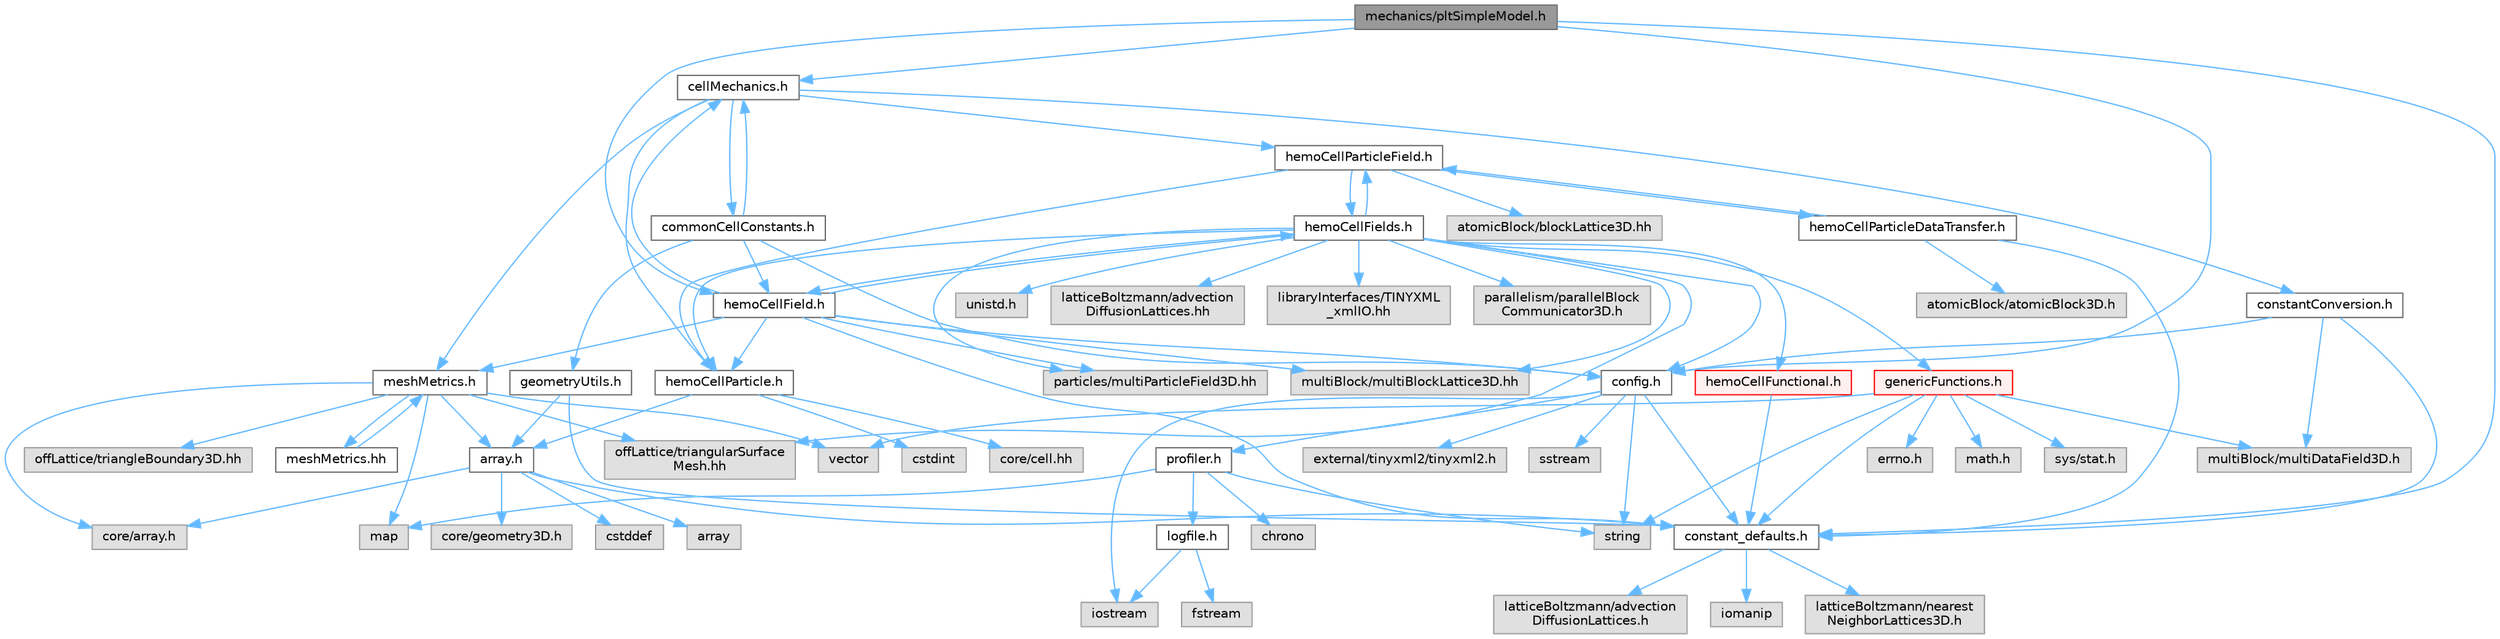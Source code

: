 digraph "mechanics/pltSimpleModel.h"
{
 // LATEX_PDF_SIZE
  bgcolor="transparent";
  edge [fontname=Helvetica,fontsize=10,labelfontname=Helvetica,labelfontsize=10];
  node [fontname=Helvetica,fontsize=10,shape=box,height=0.2,width=0.4];
  Node1 [id="Node000001",label="mechanics/pltSimpleModel.h",height=0.2,width=0.4,color="gray40", fillcolor="grey60", style="filled", fontcolor="black",tooltip=" "];
  Node1 -> Node2 [id="edge1_Node000001_Node000002",color="steelblue1",style="solid",tooltip=" "];
  Node2 [id="Node000002",label="config.h",height=0.2,width=0.4,color="grey40", fillcolor="white", style="filled",URL="$config_8h.html",tooltip=" "];
  Node2 -> Node3 [id="edge2_Node000002_Node000003",color="steelblue1",style="solid",tooltip=" "];
  Node3 [id="Node000003",label="profiler.h",height=0.2,width=0.4,color="grey40", fillcolor="white", style="filled",URL="$profiler_8h.html",tooltip=" "];
  Node3 -> Node4 [id="edge3_Node000003_Node000004",color="steelblue1",style="solid",tooltip=" "];
  Node4 [id="Node000004",label="chrono",height=0.2,width=0.4,color="grey60", fillcolor="#E0E0E0", style="filled",tooltip=" "];
  Node3 -> Node5 [id="edge4_Node000003_Node000005",color="steelblue1",style="solid",tooltip=" "];
  Node5 [id="Node000005",label="string",height=0.2,width=0.4,color="grey60", fillcolor="#E0E0E0", style="filled",tooltip=" "];
  Node3 -> Node6 [id="edge5_Node000003_Node000006",color="steelblue1",style="solid",tooltip=" "];
  Node6 [id="Node000006",label="map",height=0.2,width=0.4,color="grey60", fillcolor="#E0E0E0", style="filled",tooltip=" "];
  Node3 -> Node7 [id="edge6_Node000003_Node000007",color="steelblue1",style="solid",tooltip=" "];
  Node7 [id="Node000007",label="logfile.h",height=0.2,width=0.4,color="grey40", fillcolor="white", style="filled",URL="$logfile_8h.html",tooltip=" "];
  Node7 -> Node8 [id="edge7_Node000007_Node000008",color="steelblue1",style="solid",tooltip=" "];
  Node8 [id="Node000008",label="fstream",height=0.2,width=0.4,color="grey60", fillcolor="#E0E0E0", style="filled",tooltip=" "];
  Node7 -> Node9 [id="edge8_Node000007_Node000009",color="steelblue1",style="solid",tooltip=" "];
  Node9 [id="Node000009",label="iostream",height=0.2,width=0.4,color="grey60", fillcolor="#E0E0E0", style="filled",tooltip=" "];
  Node2 -> Node10 [id="edge9_Node000002_Node000010",color="steelblue1",style="solid",tooltip=" "];
  Node10 [id="Node000010",label="external/tinyxml2/tinyxml2.h",height=0.2,width=0.4,color="grey60", fillcolor="#E0E0E0", style="filled",tooltip=" "];
  Node2 -> Node11 [id="edge10_Node000002_Node000011",color="steelblue1",style="solid",tooltip=" "];
  Node11 [id="Node000011",label="constant_defaults.h",height=0.2,width=0.4,color="grey40", fillcolor="white", style="filled",URL="$constant__defaults_8h.html",tooltip=" "];
  Node11 -> Node12 [id="edge11_Node000011_Node000012",color="steelblue1",style="solid",tooltip=" "];
  Node12 [id="Node000012",label="iomanip",height=0.2,width=0.4,color="grey60", fillcolor="#E0E0E0", style="filled",tooltip=" "];
  Node11 -> Node13 [id="edge12_Node000011_Node000013",color="steelblue1",style="solid",tooltip=" "];
  Node13 [id="Node000013",label="latticeBoltzmann/nearest\lNeighborLattices3D.h",height=0.2,width=0.4,color="grey60", fillcolor="#E0E0E0", style="filled",tooltip=" "];
  Node11 -> Node14 [id="edge13_Node000011_Node000014",color="steelblue1",style="solid",tooltip=" "];
  Node14 [id="Node000014",label="latticeBoltzmann/advection\lDiffusionLattices.h",height=0.2,width=0.4,color="grey60", fillcolor="#E0E0E0", style="filled",tooltip=" "];
  Node2 -> Node5 [id="edge14_Node000002_Node000005",color="steelblue1",style="solid",tooltip=" "];
  Node2 -> Node9 [id="edge15_Node000002_Node000009",color="steelblue1",style="solid",tooltip=" "];
  Node2 -> Node15 [id="edge16_Node000002_Node000015",color="steelblue1",style="solid",tooltip=" "];
  Node15 [id="Node000015",label="sstream",height=0.2,width=0.4,color="grey60", fillcolor="#E0E0E0", style="filled",tooltip=" "];
  Node1 -> Node16 [id="edge17_Node000001_Node000016",color="steelblue1",style="solid",tooltip=" "];
  Node16 [id="Node000016",label="cellMechanics.h",height=0.2,width=0.4,color="grey40", fillcolor="white", style="filled",URL="$cellMechanics_8h.html",tooltip=" "];
  Node16 -> Node17 [id="edge18_Node000016_Node000017",color="steelblue1",style="solid",tooltip=" "];
  Node17 [id="Node000017",label="hemoCellParticleField.h",height=0.2,width=0.4,color="grey40", fillcolor="white", style="filled",URL="$hemoCellParticleField_8h.html",tooltip=" "];
  Node17 -> Node18 [id="edge19_Node000017_Node000018",color="steelblue1",style="solid",tooltip=" "];
  Node18 [id="Node000018",label="hemoCellFields.h",height=0.2,width=0.4,color="grey40", fillcolor="white", style="filled",URL="$hemoCellFields_8h.html",tooltip=" "];
  Node18 -> Node17 [id="edge20_Node000018_Node000017",color="steelblue1",style="solid",tooltip=" "];
  Node18 -> Node19 [id="edge21_Node000018_Node000019",color="steelblue1",style="solid",tooltip=" "];
  Node19 [id="Node000019",label="genericFunctions.h",height=0.2,width=0.4,color="red", fillcolor="#FFF0F0", style="filled",URL="$genericFunctions_8h.html",tooltip=" "];
  Node19 -> Node20 [id="edge22_Node000019_Node000020",color="steelblue1",style="solid",tooltip=" "];
  Node20 [id="Node000020",label="sys/stat.h",height=0.2,width=0.4,color="grey60", fillcolor="#E0E0E0", style="filled",tooltip=" "];
  Node19 -> Node21 [id="edge23_Node000019_Node000021",color="steelblue1",style="solid",tooltip=" "];
  Node21 [id="Node000021",label="vector",height=0.2,width=0.4,color="grey60", fillcolor="#E0E0E0", style="filled",tooltip=" "];
  Node19 -> Node5 [id="edge24_Node000019_Node000005",color="steelblue1",style="solid",tooltip=" "];
  Node19 -> Node22 [id="edge25_Node000019_Node000022",color="steelblue1",style="solid",tooltip=" "];
  Node22 [id="Node000022",label="errno.h",height=0.2,width=0.4,color="grey60", fillcolor="#E0E0E0", style="filled",tooltip=" "];
  Node19 -> Node23 [id="edge26_Node000019_Node000023",color="steelblue1",style="solid",tooltip=" "];
  Node23 [id="Node000023",label="math.h",height=0.2,width=0.4,color="grey60", fillcolor="#E0E0E0", style="filled",tooltip=" "];
  Node19 -> Node25 [id="edge27_Node000019_Node000025",color="steelblue1",style="solid",tooltip=" "];
  Node25 [id="Node000025",label="multiBlock/multiDataField3D.h",height=0.2,width=0.4,color="grey60", fillcolor="#E0E0E0", style="filled",tooltip=" "];
  Node19 -> Node11 [id="edge28_Node000019_Node000011",color="steelblue1",style="solid",tooltip=" "];
  Node18 -> Node26 [id="edge29_Node000018_Node000026",color="steelblue1",style="solid",tooltip=" "];
  Node26 [id="Node000026",label="hemoCellFunctional.h",height=0.2,width=0.4,color="red", fillcolor="#FFF0F0", style="filled",URL="$hemoCellFunctional_8h.html",tooltip=" "];
  Node26 -> Node11 [id="edge30_Node000026_Node000011",color="steelblue1",style="solid",tooltip=" "];
  Node18 -> Node31 [id="edge31_Node000018_Node000031",color="steelblue1",style="solid",tooltip=" "];
  Node31 [id="Node000031",label="hemoCellField.h",height=0.2,width=0.4,color="grey40", fillcolor="white", style="filled",URL="$hemoCellField_8h.html",tooltip=" "];
  Node31 -> Node2 [id="edge32_Node000031_Node000002",color="steelblue1",style="solid",tooltip=" "];
  Node31 -> Node11 [id="edge33_Node000031_Node000011",color="steelblue1",style="solid",tooltip=" "];
  Node31 -> Node16 [id="edge34_Node000031_Node000016",color="steelblue1",style="solid",tooltip=" "];
  Node31 -> Node32 [id="edge35_Node000031_Node000032",color="steelblue1",style="solid",tooltip=" "];
  Node32 [id="Node000032",label="meshMetrics.h",height=0.2,width=0.4,color="grey40", fillcolor="white", style="filled",URL="$meshMetrics_8h.html",tooltip=" "];
  Node32 -> Node6 [id="edge36_Node000032_Node000006",color="steelblue1",style="solid",tooltip=" "];
  Node32 -> Node21 [id="edge37_Node000032_Node000021",color="steelblue1",style="solid",tooltip=" "];
  Node32 -> Node33 [id="edge38_Node000032_Node000033",color="steelblue1",style="solid",tooltip=" "];
  Node33 [id="Node000033",label="core/array.h",height=0.2,width=0.4,color="grey60", fillcolor="#E0E0E0", style="filled",tooltip=" "];
  Node32 -> Node34 [id="edge39_Node000032_Node000034",color="steelblue1",style="solid",tooltip=" "];
  Node34 [id="Node000034",label="offLattice/triangularSurface\lMesh.hh",height=0.2,width=0.4,color="grey60", fillcolor="#E0E0E0", style="filled",tooltip=" "];
  Node32 -> Node35 [id="edge40_Node000032_Node000035",color="steelblue1",style="solid",tooltip=" "];
  Node35 [id="Node000035",label="offLattice/triangleBoundary3D.hh",height=0.2,width=0.4,color="grey60", fillcolor="#E0E0E0", style="filled",tooltip=" "];
  Node32 -> Node36 [id="edge41_Node000032_Node000036",color="steelblue1",style="solid",tooltip=" "];
  Node36 [id="Node000036",label="array.h",height=0.2,width=0.4,color="grey40", fillcolor="white", style="filled",URL="$array_8h.html",tooltip=" "];
  Node36 -> Node37 [id="edge42_Node000036_Node000037",color="steelblue1",style="solid",tooltip=" "];
  Node37 [id="Node000037",label="cstddef",height=0.2,width=0.4,color="grey60", fillcolor="#E0E0E0", style="filled",tooltip=" "];
  Node36 -> Node38 [id="edge43_Node000036_Node000038",color="steelblue1",style="solid",tooltip=" "];
  Node38 [id="Node000038",label="array",height=0.2,width=0.4,color="grey60", fillcolor="#E0E0E0", style="filled",tooltip=" "];
  Node36 -> Node11 [id="edge44_Node000036_Node000011",color="steelblue1",style="solid",tooltip=" "];
  Node36 -> Node33 [id="edge45_Node000036_Node000033",color="steelblue1",style="solid",tooltip=" "];
  Node36 -> Node39 [id="edge46_Node000036_Node000039",color="steelblue1",style="solid",tooltip=" "];
  Node39 [id="Node000039",label="core/geometry3D.h",height=0.2,width=0.4,color="grey60", fillcolor="#E0E0E0", style="filled",tooltip=" "];
  Node32 -> Node40 [id="edge47_Node000032_Node000040",color="steelblue1",style="solid",tooltip=" "];
  Node40 [id="Node000040",label="meshMetrics.hh",height=0.2,width=0.4,color="grey40", fillcolor="white", style="filled",URL="$meshMetrics_8hh.html",tooltip=" "];
  Node40 -> Node32 [id="edge48_Node000040_Node000032",color="steelblue1",style="solid",tooltip=" "];
  Node31 -> Node18 [id="edge49_Node000031_Node000018",color="steelblue1",style="solid",tooltip=" "];
  Node31 -> Node41 [id="edge50_Node000031_Node000041",color="steelblue1",style="solid",tooltip=" "];
  Node41 [id="Node000041",label="hemoCellParticle.h",height=0.2,width=0.4,color="grey40", fillcolor="white", style="filled",URL="$hemoCellParticle_8h.html",tooltip=" "];
  Node41 -> Node36 [id="edge51_Node000041_Node000036",color="steelblue1",style="solid",tooltip=" "];
  Node41 -> Node42 [id="edge52_Node000041_Node000042",color="steelblue1",style="solid",tooltip=" "];
  Node42 [id="Node000042",label="core/cell.hh",height=0.2,width=0.4,color="grey60", fillcolor="#E0E0E0", style="filled",tooltip=" "];
  Node41 -> Node43 [id="edge53_Node000041_Node000043",color="steelblue1",style="solid",tooltip=" "];
  Node43 [id="Node000043",label="cstdint",height=0.2,width=0.4,color="grey60", fillcolor="#E0E0E0", style="filled",tooltip=" "];
  Node31 -> Node44 [id="edge54_Node000031_Node000044",color="steelblue1",style="solid",tooltip=" "];
  Node44 [id="Node000044",label="multiBlock/multiBlockLattice3D.hh",height=0.2,width=0.4,color="grey60", fillcolor="#E0E0E0", style="filled",tooltip=" "];
  Node31 -> Node45 [id="edge55_Node000031_Node000045",color="steelblue1",style="solid",tooltip=" "];
  Node45 [id="Node000045",label="particles/multiParticleField3D.hh",height=0.2,width=0.4,color="grey60", fillcolor="#E0E0E0", style="filled",tooltip=" "];
  Node18 -> Node41 [id="edge56_Node000018_Node000041",color="steelblue1",style="solid",tooltip=" "];
  Node18 -> Node2 [id="edge57_Node000018_Node000002",color="steelblue1",style="solid",tooltip=" "];
  Node18 -> Node46 [id="edge58_Node000018_Node000046",color="steelblue1",style="solid",tooltip=" "];
  Node46 [id="Node000046",label="unistd.h",height=0.2,width=0.4,color="grey60", fillcolor="#E0E0E0", style="filled",tooltip=" "];
  Node18 -> Node47 [id="edge59_Node000018_Node000047",color="steelblue1",style="solid",tooltip=" "];
  Node47 [id="Node000047",label="latticeBoltzmann/advection\lDiffusionLattices.hh",height=0.2,width=0.4,color="grey60", fillcolor="#E0E0E0", style="filled",tooltip=" "];
  Node18 -> Node44 [id="edge60_Node000018_Node000044",color="steelblue1",style="solid",tooltip=" "];
  Node18 -> Node34 [id="edge61_Node000018_Node000034",color="steelblue1",style="solid",tooltip=" "];
  Node18 -> Node48 [id="edge62_Node000018_Node000048",color="steelblue1",style="solid",tooltip=" "];
  Node48 [id="Node000048",label="libraryInterfaces/TINYXML\l_xmlIO.hh",height=0.2,width=0.4,color="grey60", fillcolor="#E0E0E0", style="filled",tooltip=" "];
  Node18 -> Node45 [id="edge63_Node000018_Node000045",color="steelblue1",style="solid",tooltip=" "];
  Node18 -> Node49 [id="edge64_Node000018_Node000049",color="steelblue1",style="solid",tooltip=" "];
  Node49 [id="Node000049",label="parallelism/parallelBlock\lCommunicator3D.h",height=0.2,width=0.4,color="grey60", fillcolor="#E0E0E0", style="filled",tooltip=" "];
  Node17 -> Node50 [id="edge65_Node000017_Node000050",color="steelblue1",style="solid",tooltip=" "];
  Node50 [id="Node000050",label="hemoCellParticleDataTransfer.h",height=0.2,width=0.4,color="grey40", fillcolor="white", style="filled",URL="$hemoCellParticleDataTransfer_8h.html",tooltip=" "];
  Node50 -> Node51 [id="edge66_Node000050_Node000051",color="steelblue1",style="solid",tooltip=" "];
  Node51 [id="Node000051",label="atomicBlock/atomicBlock3D.h",height=0.2,width=0.4,color="grey60", fillcolor="#E0E0E0", style="filled",tooltip=" "];
  Node50 -> Node17 [id="edge67_Node000050_Node000017",color="steelblue1",style="solid",tooltip=" "];
  Node50 -> Node11 [id="edge68_Node000050_Node000011",color="steelblue1",style="solid",tooltip=" "];
  Node17 -> Node41 [id="edge69_Node000017_Node000041",color="steelblue1",style="solid",tooltip=" "];
  Node17 -> Node52 [id="edge70_Node000017_Node000052",color="steelblue1",style="solid",tooltip=" "];
  Node52 [id="Node000052",label="atomicBlock/blockLattice3D.hh",height=0.2,width=0.4,color="grey60", fillcolor="#E0E0E0", style="filled",tooltip=" "];
  Node16 -> Node41 [id="edge71_Node000016_Node000041",color="steelblue1",style="solid",tooltip=" "];
  Node16 -> Node53 [id="edge72_Node000016_Node000053",color="steelblue1",style="solid",tooltip=" "];
  Node53 [id="Node000053",label="commonCellConstants.h",height=0.2,width=0.4,color="grey40", fillcolor="white", style="filled",URL="$commonCellConstants_8h.html",tooltip=" "];
  Node53 -> Node16 [id="edge73_Node000053_Node000016",color="steelblue1",style="solid",tooltip=" "];
  Node53 -> Node54 [id="edge74_Node000053_Node000054",color="steelblue1",style="solid",tooltip=" "];
  Node54 [id="Node000054",label="geometryUtils.h",height=0.2,width=0.4,color="grey40", fillcolor="white", style="filled",URL="$geometryUtils_8h.html",tooltip=" "];
  Node54 -> Node36 [id="edge75_Node000054_Node000036",color="steelblue1",style="solid",tooltip=" "];
  Node54 -> Node11 [id="edge76_Node000054_Node000011",color="steelblue1",style="solid",tooltip=" "];
  Node53 -> Node2 [id="edge77_Node000053_Node000002",color="steelblue1",style="solid",tooltip=" "];
  Node53 -> Node31 [id="edge78_Node000053_Node000031",color="steelblue1",style="solid",tooltip=" "];
  Node16 -> Node32 [id="edge79_Node000016_Node000032",color="steelblue1",style="solid",tooltip=" "];
  Node16 -> Node55 [id="edge80_Node000016_Node000055",color="steelblue1",style="solid",tooltip=" "];
  Node55 [id="Node000055",label="constantConversion.h",height=0.2,width=0.4,color="grey40", fillcolor="white", style="filled",URL="$constantConversion_8h.html",tooltip=" "];
  Node55 -> Node2 [id="edge81_Node000055_Node000002",color="steelblue1",style="solid",tooltip=" "];
  Node55 -> Node11 [id="edge82_Node000055_Node000011",color="steelblue1",style="solid",tooltip=" "];
  Node55 -> Node25 [id="edge83_Node000055_Node000025",color="steelblue1",style="solid",tooltip=" "];
  Node1 -> Node11 [id="edge84_Node000001_Node000011",color="steelblue1",style="solid",tooltip=" "];
  Node1 -> Node31 [id="edge85_Node000001_Node000031",color="steelblue1",style="solid",tooltip=" "];
}
